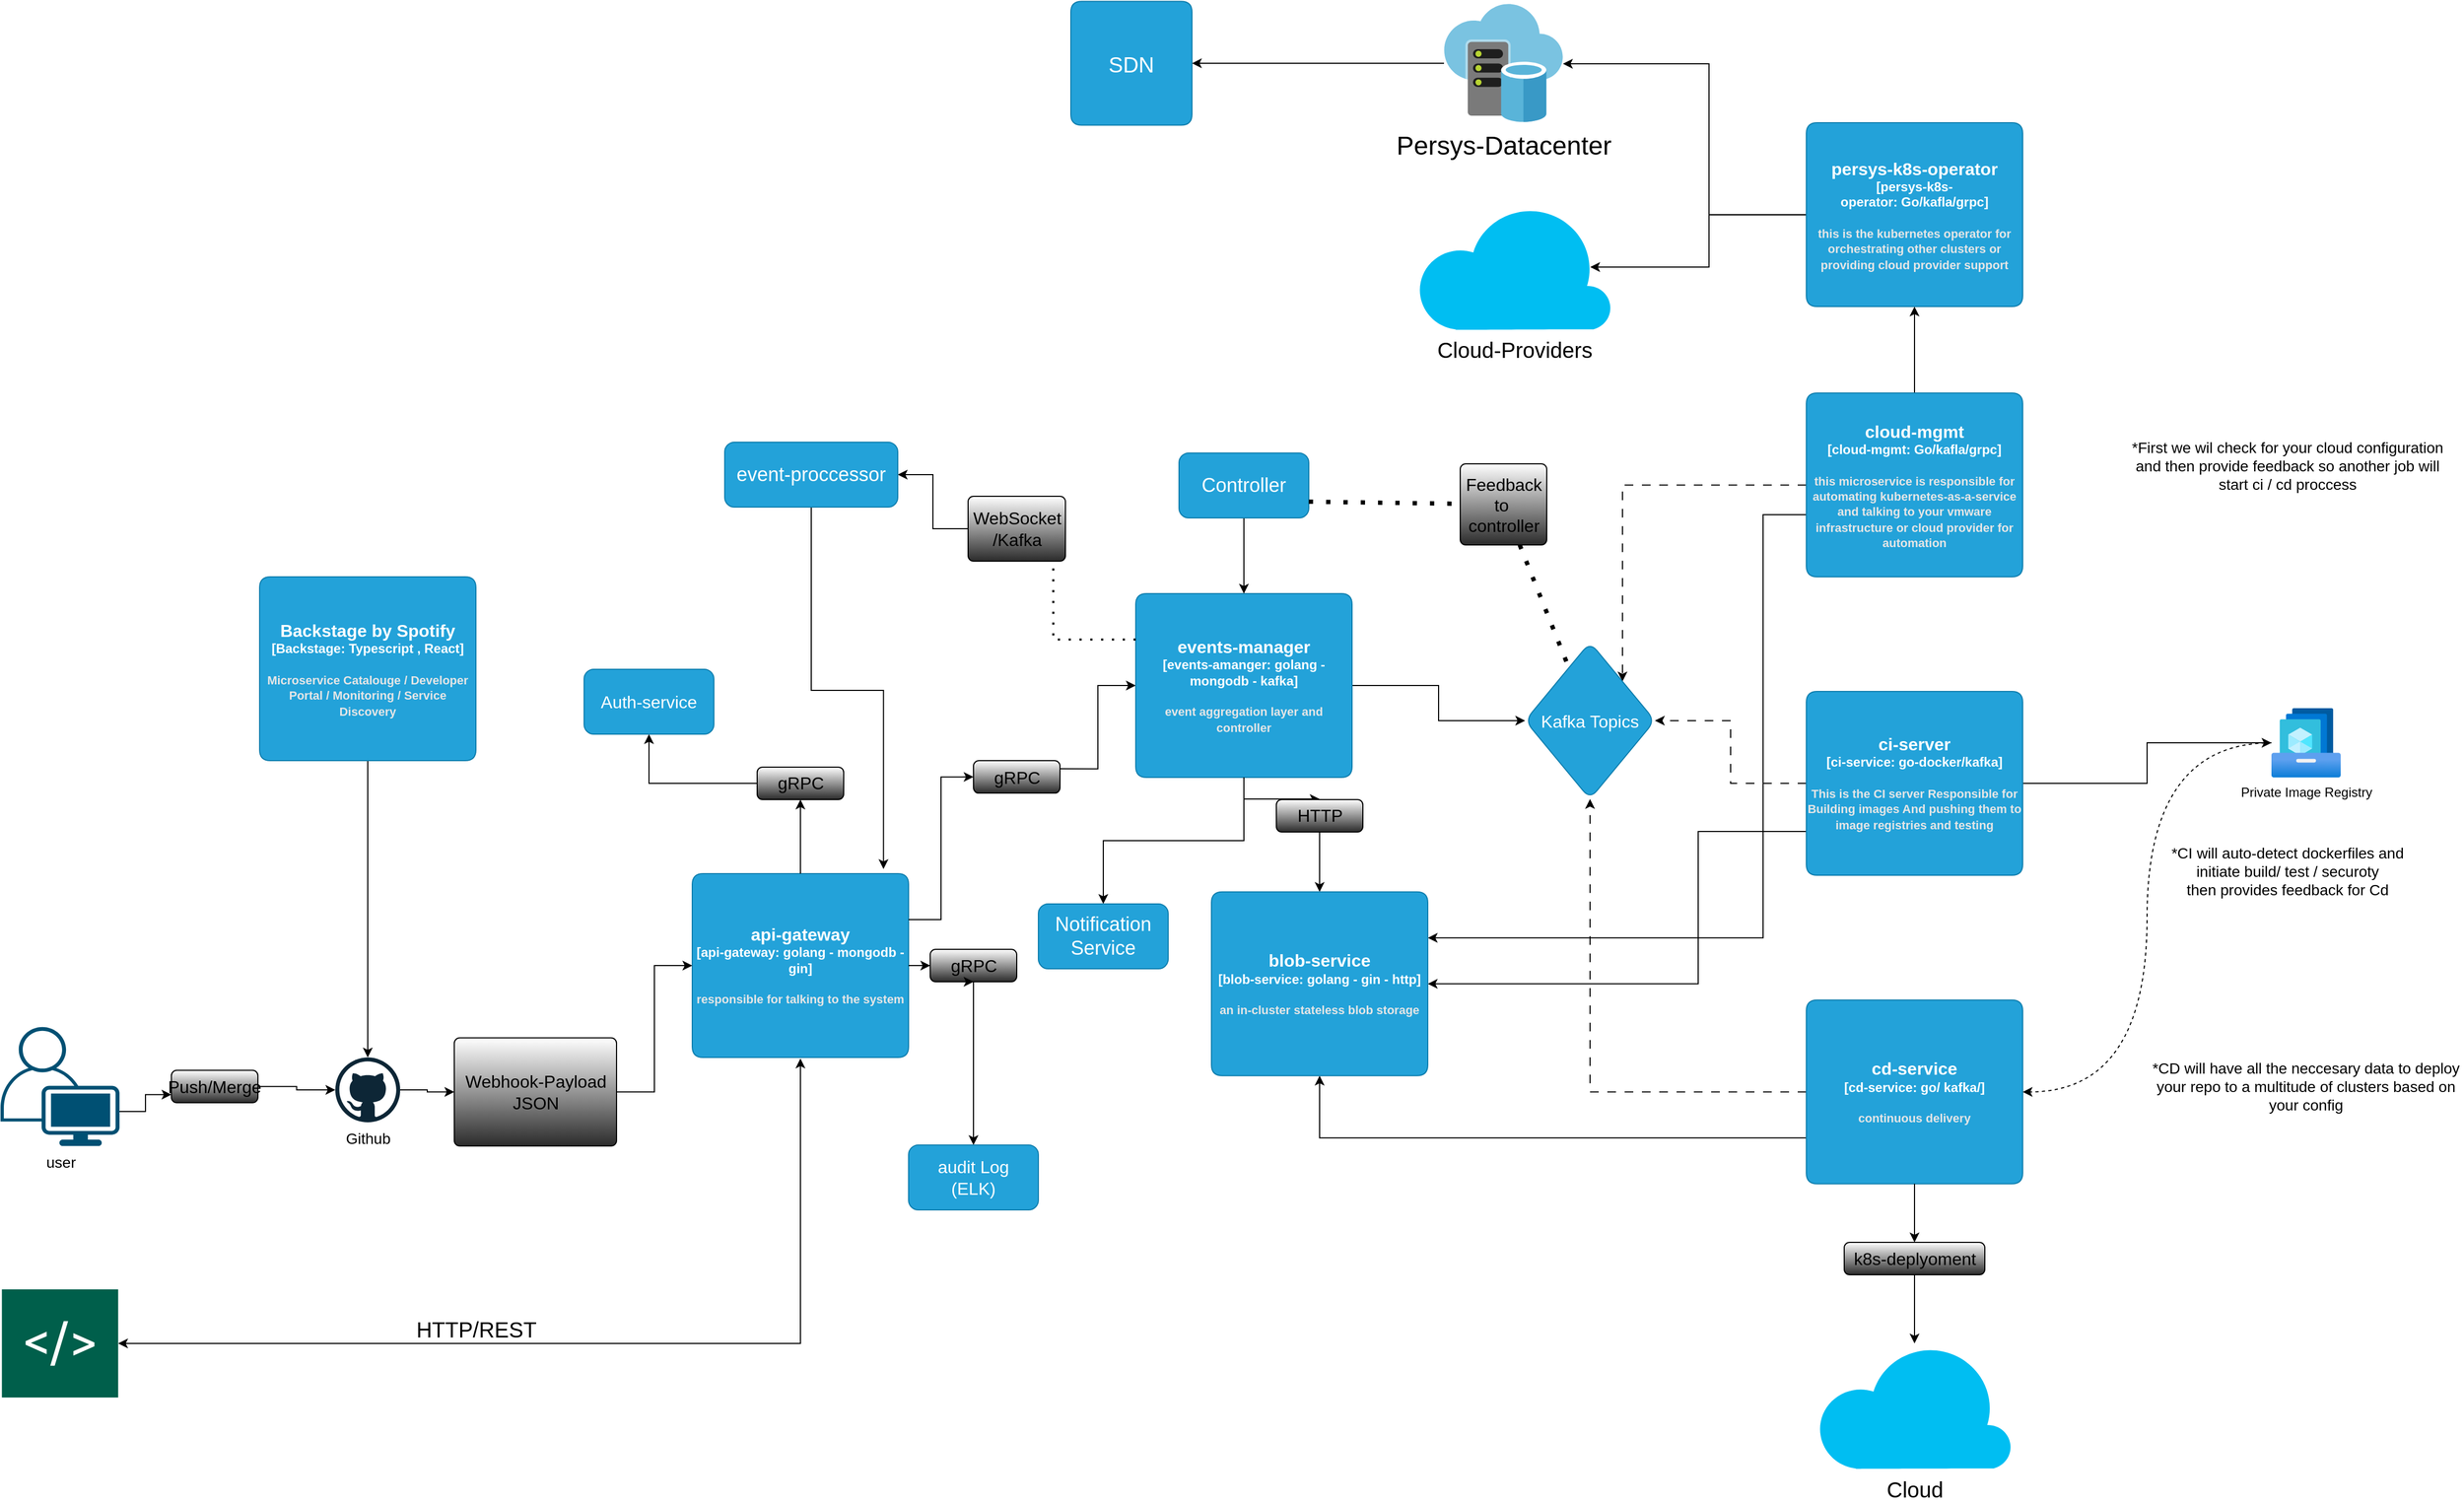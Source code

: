 <mxfile version="21.2.9" type="device">
  <diagram id="WI9T0HZ2pTsCkuznbFz-" name="Page-1">
    <mxGraphModel dx="2605" dy="1518" grid="1" gridSize="10" guides="1" tooltips="1" connect="1" arrows="1" fold="1" page="1" pageScale="1" pageWidth="2336" pageHeight="1654" background="none" math="0" shadow="0">
      <root>
        <mxCell id="0" />
        <mxCell id="1" parent="0" />
        <mxCell id="74" value="&lt;font style=&quot;font-size: 20px&quot;&gt;Cloud&lt;/font&gt;" style="verticalLabelPosition=bottom;html=1;verticalAlign=top;align=center;strokeColor=none;fillColor=#00BEF2;shape=mxgraph.azure.cloud;fontSize=15;" parent="1" vertex="1">
          <mxGeometry x="1720" y="1293.5" width="180" height="116" as="geometry" />
        </mxCell>
        <mxCell id="y9RzSom0SDrukG8L002s-198" style="edgeStyle=orthogonalEdgeStyle;rounded=0;orthogonalLoop=1;jettySize=auto;html=1;exitX=1;exitY=0.71;exitDx=0;exitDy=0;exitPerimeter=0;entryX=0;entryY=0.75;entryDx=0;entryDy=0;fontSize=24;" parent="1" source="2" target="30" edge="1">
          <mxGeometry relative="1" as="geometry" />
        </mxCell>
        <mxCell id="2" value="&lt;font style=&quot;font-size: 14px&quot;&gt;user&lt;/font&gt;" style="points=[[0.35,0,0],[0.98,0.51,0],[1,0.71,0],[0.67,1,0],[0,0.795,0],[0,0.65,0]];verticalLabelPosition=bottom;sketch=0;html=1;verticalAlign=top;aspect=fixed;align=center;pointerEvents=1;shape=mxgraph.cisco19.user;fillColor=#005073;strokeColor=none;" parent="1" vertex="1">
          <mxGeometry x="40.5" y="1000.9" width="110" height="110" as="geometry" />
        </mxCell>
        <mxCell id="3" value="Github&lt;br&gt;" style="dashed=0;outlineConnect=0;html=1;align=center;labelPosition=center;verticalLabelPosition=bottom;verticalAlign=top;shape=mxgraph.weblogos.github;fontSize=14;" parent="1" vertex="1">
          <mxGeometry x="350" y="1029" width="60" height="60" as="geometry" />
        </mxCell>
        <mxCell id="rCrPeNMefCEBVP25DHqw-241" style="edgeStyle=orthogonalEdgeStyle;rounded=0;orthogonalLoop=1;jettySize=auto;html=1;dashed=1;dashPattern=8 8;" edge="1" parent="1" source="11" target="rCrPeNMefCEBVP25DHqw-215">
          <mxGeometry relative="1" as="geometry" />
        </mxCell>
        <mxCell id="rCrPeNMefCEBVP25DHqw-247" style="edgeStyle=orthogonalEdgeStyle;rounded=0;orthogonalLoop=1;jettySize=auto;html=1;exitX=0;exitY=0.75;exitDx=0;exitDy=0;exitPerimeter=0;entryX=0.5;entryY=1;entryDx=0;entryDy=0;entryPerimeter=0;" edge="1" parent="1" source="11" target="rCrPeNMefCEBVP25DHqw-217">
          <mxGeometry relative="1" as="geometry" />
        </mxCell>
        <mxCell id="rCrPeNMefCEBVP25DHqw-269" style="edgeStyle=orthogonalEdgeStyle;rounded=0;orthogonalLoop=1;jettySize=auto;html=1;" edge="1" parent="1" source="rCrPeNMefCEBVP25DHqw-270" target="74">
          <mxGeometry relative="1" as="geometry" />
        </mxCell>
        <object placeholders="1" c4Type="cd-service" c4Container="cd-service" c4Technology="go/ kafka/" c4Description="continuous delivery" label="&lt;font style=&quot;font-size: 16px&quot;&gt;&lt;b&gt;%c4Type%&lt;/font&gt;&lt;div&gt;[%c4Container%:&amp;nbsp;%c4Technology%]&lt;/div&gt;&lt;br&gt;&lt;div&gt;&lt;font style=&quot;font-size: 11px&quot;&gt;&lt;font color=&quot;#E6E6E6&quot;&gt;%c4Description%&lt;/font&gt;&lt;/div&gt;" id="11">
          <mxCell style="shape=hexagon;size=-200;perimeter=hexagonPerimeter2;whiteSpace=wrap;html=1;fixedSize=1;rounded=1;labelBackgroundColor=none;fillColor=#23A2D9;fontSize=12;fontColor=#ffffff;align=center;strokeColor=#0E7DAD;metaEdit=1;points=[[0.5,0,0],[1,0.25,0],[1,0.5,0],[1,0.75,0],[0.5,1,0],[0,0.75,0],[0,0.5,0],[0,0.25,0]];resizable=0;" parent="1" vertex="1">
            <mxGeometry x="1710" y="975.9" width="200" height="170" as="geometry" />
          </mxCell>
        </object>
        <mxCell id="rCrPeNMefCEBVP25DHqw-253" style="rounded=0;orthogonalLoop=1;jettySize=auto;html=1;entryX=1;entryY=0.5;entryDx=0;entryDy=0;entryPerimeter=0;edgeStyle=orthogonalEdgeStyle;elbow=vertical;curved=1;dashed=1;" edge="1" parent="1" source="14" target="11">
          <mxGeometry relative="1" as="geometry" />
        </mxCell>
        <mxCell id="14" value="Private Image Registry" style="aspect=fixed;html=1;points=[];align=center;image;fontSize=12;image=img/lib/azure2/compute/Shared_Image_Galleries.svg;" parent="1" vertex="1">
          <mxGeometry x="2140" y="706" width="64" height="64" as="geometry" />
        </mxCell>
        <mxCell id="rCrPeNMefCEBVP25DHqw-192" value="" style="edgeStyle=orthogonalEdgeStyle;rounded=0;orthogonalLoop=1;jettySize=auto;html=1;entryX=0.5;entryY=1;entryDx=0;entryDy=0;" edge="1" parent="1" source="rCrPeNMefCEBVP25DHqw-201" target="rCrPeNMefCEBVP25DHqw-193">
          <mxGeometry relative="1" as="geometry">
            <mxPoint x="780" y="779" as="targetPoint" />
          </mxGeometry>
        </mxCell>
        <mxCell id="rCrPeNMefCEBVP25DHqw-196" value="" style="edgeStyle=orthogonalEdgeStyle;rounded=0;orthogonalLoop=1;jettySize=auto;html=1;" edge="1" parent="1" source="rCrPeNMefCEBVP25DHqw-203" target="rCrPeNMefCEBVP25DHqw-195">
          <mxGeometry relative="1" as="geometry" />
        </mxCell>
        <mxCell id="rCrPeNMefCEBVP25DHqw-198" style="edgeStyle=orthogonalEdgeStyle;rounded=0;orthogonalLoop=1;jettySize=auto;html=1;exitX=1;exitY=0.25;exitDx=0;exitDy=0;exitPerimeter=0;entryX=0;entryY=0.5;entryDx=0;entryDy=0;entryPerimeter=0;" edge="1" parent="1" source="rCrPeNMefCEBVP25DHqw-199" target="rCrPeNMefCEBVP25DHqw-190">
          <mxGeometry relative="1" as="geometry" />
        </mxCell>
        <object placeholders="1" c4Type="api-gateway" c4Container="api-gateway" c4Technology="golang - mongodb - gin" c4Description="responsible for talking to the system " label="&lt;font style=&quot;font-size: 16px&quot;&gt;&lt;b&gt;%c4Type%&lt;/font&gt;&lt;div&gt;[%c4Container%:&amp;nbsp;%c4Technology%]&lt;/div&gt;&lt;br&gt;&lt;div&gt;&lt;font style=&quot;font-size: 11px&quot;&gt;&lt;font color=&quot;#E6E6E6&quot;&gt;%c4Description%&lt;/font&gt;&lt;/div&gt;" id="22">
          <mxCell style="shape=hexagon;size=-110;perimeter=hexagonPerimeter2;whiteSpace=wrap;html=1;fixedSize=1;rounded=1;labelBackgroundColor=none;fillColor=#23A2D9;fontSize=12;fontColor=#ffffff;align=center;strokeColor=#0E7DAD;metaEdit=1;points=[[0.5,0,0],[1,0.25,0],[1,0.5,0],[1,0.75,0],[0.5,1,0],[0,0.75,0],[0,0.5,0],[0,0.25,0]];resizable=0;" parent="1" vertex="1">
            <mxGeometry x="680" y="859" width="200" height="170" as="geometry" />
          </mxCell>
        </object>
        <mxCell id="rCrPeNMefCEBVP25DHqw-240" style="edgeStyle=orthogonalEdgeStyle;rounded=0;orthogonalLoop=1;jettySize=auto;html=1;dashed=1;dashPattern=8 8;" edge="1" parent="1" source="24" target="rCrPeNMefCEBVP25DHqw-215">
          <mxGeometry relative="1" as="geometry" />
        </mxCell>
        <mxCell id="rCrPeNMefCEBVP25DHqw-248" style="edgeStyle=orthogonalEdgeStyle;rounded=0;orthogonalLoop=1;jettySize=auto;html=1;exitX=0;exitY=0.5;exitDx=0;exitDy=0;exitPerimeter=0;entryX=1;entryY=0.5;entryDx=0;entryDy=0;entryPerimeter=0;" edge="1" parent="1" source="24" target="rCrPeNMefCEBVP25DHqw-217">
          <mxGeometry relative="1" as="geometry">
            <Array as="points">
              <mxPoint x="1710" y="820" />
              <mxPoint x="1610" y="820" />
              <mxPoint x="1610" y="961" />
            </Array>
          </mxGeometry>
        </mxCell>
        <mxCell id="rCrPeNMefCEBVP25DHqw-250" style="edgeStyle=orthogonalEdgeStyle;rounded=0;orthogonalLoop=1;jettySize=auto;html=1;" edge="1" parent="1" source="24" target="14">
          <mxGeometry relative="1" as="geometry" />
        </mxCell>
        <object placeholders="1" c4Type="ci-server" c4Container="ci-service" c4Technology="go-docker/kafka" c4Description="This is the CI server Responsible for Building images And pushing them to image registries and testing" label="&lt;font style=&quot;font-size: 16px&quot;&gt;&lt;b&gt;%c4Type%&lt;/font&gt;&lt;div&gt;[%c4Container%:&amp;nbsp;%c4Technology%]&lt;/div&gt;&lt;br&gt;&lt;div&gt;&lt;font style=&quot;font-size: 11px&quot;&gt;&lt;font color=&quot;#E6E6E6&quot;&gt;%c4Description%&lt;/font&gt;&lt;/div&gt;" id="24">
          <mxCell style="shape=hexagon;size=-240;perimeter=hexagonPerimeter2;whiteSpace=wrap;html=1;fixedSize=1;rounded=1;labelBackgroundColor=none;fillColor=#23A2D9;fontSize=12;fontColor=#ffffff;align=center;strokeColor=#0E7DAD;metaEdit=1;points=[[0.5,0,0],[1,0.25,0],[1,0.5,0],[1,0.75,0],[0.5,1,0],[0,0.75,0],[0,0.5,0],[0,0.25,0]];resizable=0;" parent="1" vertex="1">
            <mxGeometry x="1710" y="690.45" width="200" height="170" as="geometry" />
          </mxCell>
        </object>
        <mxCell id="rCrPeNMefCEBVP25DHqw-229" value="" style="edgeStyle=orthogonalEdgeStyle;rounded=0;orthogonalLoop=1;jettySize=auto;html=1;" edge="1" parent="1" source="30" target="3">
          <mxGeometry relative="1" as="geometry" />
        </mxCell>
        <mxCell id="30" value="&lt;font style=&quot;font-size: 16px&quot;&gt;Push/Merge&lt;/font&gt;" style="html=1;rounded=1;absoluteArcSize=1;arcSize=10;gradientColor=#2B2B2B;" parent="1" vertex="1">
          <mxGeometry x="198.45" y="1040.9" width="80" height="30" as="geometry" />
        </mxCell>
        <mxCell id="rCrPeNMefCEBVP25DHqw-238" style="edgeStyle=orthogonalEdgeStyle;rounded=0;orthogonalLoop=1;jettySize=auto;html=1;entryX=1;entryY=0;entryDx=0;entryDy=0;dashed=1;dashPattern=8 8;" edge="1" parent="1" source="68" target="rCrPeNMefCEBVP25DHqw-215">
          <mxGeometry relative="1" as="geometry" />
        </mxCell>
        <mxCell id="rCrPeNMefCEBVP25DHqw-249" style="edgeStyle=orthogonalEdgeStyle;rounded=0;orthogonalLoop=1;jettySize=auto;html=1;exitX=0;exitY=0.75;exitDx=0;exitDy=0;exitPerimeter=0;entryX=1;entryY=0.25;entryDx=0;entryDy=0;entryPerimeter=0;" edge="1" parent="1" source="68" target="rCrPeNMefCEBVP25DHqw-217">
          <mxGeometry relative="1" as="geometry">
            <Array as="points">
              <mxPoint x="1670" y="527" />
              <mxPoint x="1670" y="918" />
            </Array>
          </mxGeometry>
        </mxCell>
        <mxCell id="rCrPeNMefCEBVP25DHqw-259" value="" style="edgeStyle=orthogonalEdgeStyle;rounded=0;orthogonalLoop=1;jettySize=auto;html=1;" edge="1" parent="1" source="68" target="rCrPeNMefCEBVP25DHqw-258">
          <mxGeometry relative="1" as="geometry" />
        </mxCell>
        <object placeholders="1" c4Type="cloud-mgmt" c4Container="cloud-mgmt" c4Technology="Go/kafla/grpc" c4Description="this microservice is responsible for automating kubernetes-as-a-service and talking to your vmware infrastructure or cloud provider for automation" label="&lt;font style=&quot;font-size: 16px&quot;&gt;&lt;b&gt;%c4Type%&lt;/font&gt;&lt;div&gt;[%c4Container%:&amp;nbsp;%c4Technology%]&lt;/div&gt;&lt;br&gt;&lt;div&gt;&lt;font style=&quot;font-size: 11px&quot;&gt;&lt;font color=&quot;#E6E6E6&quot;&gt;%c4Description%&lt;/font&gt;&lt;/div&gt;" github-repo="https://github.com/miladhzzzz/milx-cloud-api/theye" id="68">
          <mxCell style="shape=hexagon;size=-270.0;perimeter=hexagonPerimeter2;whiteSpace=wrap;html=1;fixedSize=1;rounded=1;labelBackgroundColor=none;fillColor=#23A2D9;fontSize=12;fontColor=#ffffff;align=center;strokeColor=#0E7DAD;metaEdit=1;points=[[0.5,0,0],[1,0.25,0],[1,0.5,0],[1,0.75,0],[0.5,1,0],[0,0.75,0],[0,0.5,0],[0,0.25,0]];resizable=0;" parent="1" vertex="1">
            <mxGeometry x="1710" y="414.55" width="200" height="170" as="geometry" />
          </mxCell>
        </object>
        <mxCell id="147" value="CLI-client&lt;br&gt;Shipper-CLI" style="sketch=0;pointerEvents=1;shadow=0;dashed=0;html=1;strokeColor=none;fillColor=#005F4B;labelPosition=center;verticalLabelPosition=bottom;verticalAlign=top;align=center;outlineConnect=0;shape=mxgraph.veeam2.command_line;labelBackgroundColor=none;fontSize=20;fontColor=#FFFFFF;" parent="1" vertex="1">
          <mxGeometry x="41.75" y="1243.5" width="107.5" height="100" as="geometry" />
        </mxCell>
        <mxCell id="rCrPeNMefCEBVP25DHqw-233" value="" style="edgeStyle=orthogonalEdgeStyle;rounded=0;orthogonalLoop=1;jettySize=auto;html=1;" edge="1" parent="1" source="150" target="3">
          <mxGeometry relative="1" as="geometry">
            <mxPoint x="380" y="889.55" as="targetPoint" />
          </mxGeometry>
        </mxCell>
        <object placeholders="1" c4Type="Backstage by Spotify" c4Container="Backstage" c4Technology="Typescript , React" c4Description="Microservice Catalouge / Developer Portal / Monitoring / Service Discovery" label="&lt;font style=&quot;font-size: 16px&quot;&gt;&lt;b&gt;%c4Type%&lt;/font&gt;&lt;div&gt;[%c4Container%:&amp;nbsp;%c4Technology%]&lt;/div&gt;&lt;br&gt;&lt;div&gt;&lt;font style=&quot;font-size: 11px&quot;&gt;&lt;font color=&quot;#E6E6E6&quot;&gt;%c4Description%&lt;/font&gt;&lt;/div&gt;" github-repo="https://github.com/spotify/backstage" id="150">
          <mxCell style="shape=hexagon;size=-190;perimeter=hexagonPerimeter2;whiteSpace=wrap;html=1;fixedSize=1;rounded=1;labelBackgroundColor=none;fillColor=#23A2D9;fontSize=12;fontColor=#ffffff;align=center;strokeColor=#0E7DAD;metaEdit=1;points=[[0.5,0,0],[1,0.25,0],[1,0.5,0],[1,0.75,0],[0.5,1,0],[0,0.75,0],[0,0.5,0],[0,0.25,0]];resizable=0;" parent="1" vertex="1">
            <mxGeometry x="280" y="584.55" width="200" height="170" as="geometry" />
          </mxCell>
        </object>
        <mxCell id="188" value="&lt;font style=&quot;font-size: 20px&quot;&gt;SDN&lt;/font&gt;" style="shape=hexagon;size=-278;perimeter=hexagonPerimeter2;whiteSpace=wrap;html=1;fixedSize=1;rounded=1;labelBackgroundColor=none;fillColor=#23A2D9;fontSize=12;fontColor=#ffffff;align=center;strokeColor=#0E7DAD;metaEdit=1;points=[[0.5,0,0],[1,0.25,0],[1,0.5,0],[1,0.75,0],[0.5,1,0],[0,0.75,0],[0,0.5,0],[0,0.25,0]];resizable=0;" parent="1" vertex="1">
          <mxGeometry x="1030" y="52.3" width="112" height="114.5" as="geometry" />
        </mxCell>
        <mxCell id="rCrPeNMefCEBVP25DHqw-261" style="edgeStyle=orthogonalEdgeStyle;rounded=0;orthogonalLoop=1;jettySize=auto;html=1;" edge="1" parent="1" source="y9RzSom0SDrukG8L002s-189" target="188">
          <mxGeometry relative="1" as="geometry" />
        </mxCell>
        <mxCell id="y9RzSom0SDrukG8L002s-189" value="&lt;font style=&quot;font-size: 24px;&quot;&gt;Persys-Datacenter&lt;/font&gt;" style="sketch=0;aspect=fixed;html=1;points=[];align=center;image;fontSize=12;image=img/lib/mscae/Virtual_Datacenter.svg;" parent="1" vertex="1">
          <mxGeometry x="1375" y="54.55" width="110" height="110" as="geometry" />
        </mxCell>
        <mxCell id="rCrPeNMefCEBVP25DHqw-218" value="" style="edgeStyle=orthogonalEdgeStyle;rounded=0;orthogonalLoop=1;jettySize=auto;html=1;" edge="1" parent="1" source="rCrPeNMefCEBVP25DHqw-219" target="rCrPeNMefCEBVP25DHqw-217">
          <mxGeometry relative="1" as="geometry" />
        </mxCell>
        <mxCell id="rCrPeNMefCEBVP25DHqw-228" style="edgeStyle=orthogonalEdgeStyle;rounded=0;orthogonalLoop=1;jettySize=auto;html=1;entryX=0;entryY=0.5;entryDx=0;entryDy=0;" edge="1" parent="1" source="rCrPeNMefCEBVP25DHqw-190" target="rCrPeNMefCEBVP25DHqw-215">
          <mxGeometry relative="1" as="geometry" />
        </mxCell>
        <mxCell id="rCrPeNMefCEBVP25DHqw-278" value="" style="edgeStyle=orthogonalEdgeStyle;rounded=0;orthogonalLoop=1;jettySize=auto;html=1;" edge="1" parent="1" source="rCrPeNMefCEBVP25DHqw-190" target="rCrPeNMefCEBVP25DHqw-277">
          <mxGeometry relative="1" as="geometry" />
        </mxCell>
        <object placeholders="1" c4Type="events-manager" c4Container="events-amanger" c4Technology="golang - mongodb - kafka" c4Description="event aggregation layer and controller" label="&lt;font style=&quot;font-size: 16px&quot;&gt;&lt;b&gt;%c4Type%&lt;/font&gt;&lt;div&gt;[%c4Container%:&amp;nbsp;%c4Technology%]&lt;/div&gt;&lt;br&gt;&lt;div&gt;&lt;font style=&quot;font-size: 11px&quot;&gt;&lt;font color=&quot;#E6E6E6&quot;&gt;%c4Description%&lt;/font&gt;&lt;/div&gt;" id="rCrPeNMefCEBVP25DHqw-190">
          <mxCell style="shape=hexagon;size=-110;perimeter=hexagonPerimeter2;whiteSpace=wrap;html=1;fixedSize=1;rounded=1;labelBackgroundColor=none;fillColor=#23A2D9;fontSize=12;fontColor=#ffffff;align=center;strokeColor=#0E7DAD;metaEdit=1;points=[[0.5,0,0],[1,0.25,0],[1,0.5,0],[1,0.75,0],[0.5,1,0],[0,0.75,0],[0,0.5,0],[0,0.25,0]];resizable=0;" vertex="1" parent="1">
            <mxGeometry x="1090" y="600.0" width="200" height="170" as="geometry" />
          </mxCell>
        </object>
        <mxCell id="rCrPeNMefCEBVP25DHqw-193" value="&lt;font size=&quot;3&quot;&gt;Auth-service&lt;/font&gt;" style="whiteSpace=wrap;html=1;fillColor=#23A2D9;strokeColor=#0E7DAD;fontColor=#ffffff;rounded=1;labelBackgroundColor=none;" vertex="1" parent="1">
          <mxGeometry x="580" y="670" width="120" height="60" as="geometry" />
        </mxCell>
        <mxCell id="rCrPeNMefCEBVP25DHqw-195" value="&lt;font size=&quot;3&quot;&gt;audit Log&lt;br&gt;(ELK)&lt;br&gt;&lt;/font&gt;" style="whiteSpace=wrap;html=1;fillColor=#23A2D9;strokeColor=#0E7DAD;fontColor=#ffffff;rounded=1;labelBackgroundColor=none;" vertex="1" parent="1">
          <mxGeometry x="880" y="1110" width="120" height="60" as="geometry" />
        </mxCell>
        <mxCell id="rCrPeNMefCEBVP25DHqw-200" value="" style="edgeStyle=orthogonalEdgeStyle;rounded=0;orthogonalLoop=1;jettySize=auto;html=1;exitX=1;exitY=0.25;exitDx=0;exitDy=0;exitPerimeter=0;entryX=0;entryY=0.5;entryDx=0;entryDy=0;entryPerimeter=0;" edge="1" parent="1" source="22" target="rCrPeNMefCEBVP25DHqw-199">
          <mxGeometry relative="1" as="geometry">
            <mxPoint x="880" y="902" as="sourcePoint" />
            <mxPoint x="1090" y="685" as="targetPoint" />
          </mxGeometry>
        </mxCell>
        <mxCell id="rCrPeNMefCEBVP25DHqw-199" value="&lt;span style=&quot;font-size: 16px;&quot;&gt;gRPC&lt;/span&gt;" style="html=1;rounded=1;absoluteArcSize=1;arcSize=10;gradientColor=#2B2B2B;" vertex="1" parent="1">
          <mxGeometry x="940" y="754.55" width="80" height="30" as="geometry" />
        </mxCell>
        <mxCell id="rCrPeNMefCEBVP25DHqw-202" value="" style="edgeStyle=orthogonalEdgeStyle;rounded=0;orthogonalLoop=1;jettySize=auto;html=1;entryX=0.5;entryY=1;entryDx=0;entryDy=0;" edge="1" parent="1" source="22" target="rCrPeNMefCEBVP25DHqw-201">
          <mxGeometry relative="1" as="geometry">
            <mxPoint x="780" y="859" as="sourcePoint" />
            <mxPoint x="780" y="724" as="targetPoint" />
          </mxGeometry>
        </mxCell>
        <mxCell id="rCrPeNMefCEBVP25DHqw-201" value="&lt;span style=&quot;font-size: 16px;&quot;&gt;gRPC&lt;/span&gt;" style="html=1;rounded=1;absoluteArcSize=1;arcSize=10;gradientColor=#2B2B2B;" vertex="1" parent="1">
          <mxGeometry x="740" y="760.45" width="80" height="30" as="geometry" />
        </mxCell>
        <mxCell id="rCrPeNMefCEBVP25DHqw-204" value="" style="edgeStyle=orthogonalEdgeStyle;rounded=0;orthogonalLoop=1;jettySize=auto;html=1;" edge="1" parent="1" source="22" target="rCrPeNMefCEBVP25DHqw-203">
          <mxGeometry relative="1" as="geometry">
            <mxPoint x="880" y="944" as="sourcePoint" />
            <mxPoint x="1000" y="944" as="targetPoint" />
          </mxGeometry>
        </mxCell>
        <mxCell id="rCrPeNMefCEBVP25DHqw-203" value="&lt;span style=&quot;font-size: 16px;&quot;&gt;gRPC&lt;/span&gt;" style="html=1;rounded=1;absoluteArcSize=1;arcSize=10;gradientColor=#2B2B2B;" vertex="1" parent="1">
          <mxGeometry x="900" y="929" width="80" height="30" as="geometry" />
        </mxCell>
        <mxCell id="rCrPeNMefCEBVP25DHqw-205" style="edgeStyle=orthogonalEdgeStyle;rounded=0;orthogonalLoop=1;jettySize=auto;html=1;exitX=0.25;exitY=1;exitDx=0;exitDy=0;entryX=0.5;entryY=1;entryDx=0;entryDy=0;" edge="1" parent="1" source="rCrPeNMefCEBVP25DHqw-203" target="rCrPeNMefCEBVP25DHqw-203">
          <mxGeometry relative="1" as="geometry" />
        </mxCell>
        <mxCell id="rCrPeNMefCEBVP25DHqw-210" value="&lt;font style=&quot;font-size: 20px&quot;&gt;HTTP/REST&lt;br&gt;&lt;/font&gt;" style="edgeLabel;html=1;align=center;verticalAlign=middle;resizable=0;points=[];fontSize=15;" vertex="1" connectable="0" parent="1">
          <mxGeometry x="480.0" y="1280.002" as="geometry" />
        </mxCell>
        <mxCell id="rCrPeNMefCEBVP25DHqw-236" value="" style="edgeStyle=orthogonalEdgeStyle;rounded=0;orthogonalLoop=1;jettySize=auto;html=1;" edge="1" parent="1" source="rCrPeNMefCEBVP25DHqw-211" target="rCrPeNMefCEBVP25DHqw-190">
          <mxGeometry relative="1" as="geometry" />
        </mxCell>
        <mxCell id="rCrPeNMefCEBVP25DHqw-211" value="&lt;font style=&quot;font-size: 18px;&quot;&gt;Controller&lt;/font&gt;" style="whiteSpace=wrap;html=1;fillColor=#23A2D9;strokeColor=#0E7DAD;fontColor=#ffffff;rounded=1;labelBackgroundColor=none;" vertex="1" parent="1">
          <mxGeometry x="1130" y="470.0" width="120" height="60" as="geometry" />
        </mxCell>
        <mxCell id="rCrPeNMefCEBVP25DHqw-215" value="&lt;font size=&quot;3&quot;&gt;Kafka Topics&lt;/font&gt;" style="rhombus;whiteSpace=wrap;html=1;fillColor=#23A2D9;strokeColor=#0E7DAD;fontColor=#ffffff;rounded=1;labelBackgroundColor=none;" vertex="1" parent="1">
          <mxGeometry x="1450" y="645" width="120" height="145" as="geometry" />
        </mxCell>
        <object placeholders="1" c4Type="blob-service" c4Container="blob-service" c4Technology="golang - gin - http" c4Description="an in-cluster stateless blob storage" label="&lt;font style=&quot;font-size: 16px&quot;&gt;&lt;b&gt;%c4Type%&lt;/font&gt;&lt;div&gt;[%c4Container%:&amp;nbsp;%c4Technology%]&lt;/div&gt;&lt;br&gt;&lt;div&gt;&lt;font style=&quot;font-size: 11px&quot;&gt;&lt;font color=&quot;#E6E6E6&quot;&gt;%c4Description%&lt;/font&gt;&lt;/div&gt;" id="rCrPeNMefCEBVP25DHqw-217">
          <mxCell style="shape=hexagon;size=-110;perimeter=hexagonPerimeter2;whiteSpace=wrap;html=1;fixedSize=1;rounded=1;labelBackgroundColor=none;fillColor=#23A2D9;fontSize=12;fontColor=#ffffff;align=center;strokeColor=#0E7DAD;metaEdit=1;points=[[0.5,0,0],[1,0.25,0],[1,0.5,0],[1,0.75,0],[0.5,1,0],[0,0.75,0],[0,0.5,0],[0,0.25,0]];resizable=0;" vertex="1" parent="1">
            <mxGeometry x="1160" y="875.9" width="200" height="170" as="geometry" />
          </mxCell>
        </object>
        <mxCell id="rCrPeNMefCEBVP25DHqw-220" value="" style="edgeStyle=orthogonalEdgeStyle;rounded=0;orthogonalLoop=1;jettySize=auto;html=1;" edge="1" parent="1" source="rCrPeNMefCEBVP25DHqw-190" target="rCrPeNMefCEBVP25DHqw-219">
          <mxGeometry relative="1" as="geometry">
            <mxPoint x="1190" y="770" as="sourcePoint" />
            <mxPoint x="1360" y="844" as="targetPoint" />
          </mxGeometry>
        </mxCell>
        <mxCell id="rCrPeNMefCEBVP25DHqw-219" value="&lt;span style=&quot;font-size: 16px;&quot;&gt;HTTP&lt;/span&gt;" style="html=1;rounded=1;absoluteArcSize=1;arcSize=10;gradientColor=#2B2B2B;" vertex="1" parent="1">
          <mxGeometry x="1220" y="790.45" width="80" height="30" as="geometry" />
        </mxCell>
        <mxCell id="rCrPeNMefCEBVP25DHqw-225" value="" style="endArrow=none;dashed=1;html=1;dashPattern=1 3;strokeWidth=4;rounded=0;" edge="1" parent="1" source="rCrPeNMefCEBVP25DHqw-226" target="rCrPeNMefCEBVP25DHqw-215">
          <mxGeometry width="50" height="50" relative="1" as="geometry">
            <mxPoint x="1290" y="630" as="sourcePoint" />
            <mxPoint x="1460" y="630" as="targetPoint" />
          </mxGeometry>
        </mxCell>
        <mxCell id="rCrPeNMefCEBVP25DHqw-227" value="" style="endArrow=none;dashed=1;html=1;dashPattern=1 3;strokeWidth=4;rounded=0;exitX=1;exitY=0.75;exitDx=0;exitDy=0;" edge="1" parent="1" source="rCrPeNMefCEBVP25DHqw-211" target="rCrPeNMefCEBVP25DHqw-226">
          <mxGeometry width="50" height="50" relative="1" as="geometry">
            <mxPoint x="1290" y="630" as="sourcePoint" />
            <mxPoint x="1460" y="630" as="targetPoint" />
          </mxGeometry>
        </mxCell>
        <mxCell id="rCrPeNMefCEBVP25DHqw-226" value="&lt;span style=&quot;font-size: 16px;&quot;&gt;Feedback&lt;br&gt;to&amp;nbsp;&lt;br&gt;controller&lt;br&gt;&lt;/span&gt;" style="html=1;rounded=1;absoluteArcSize=1;arcSize=10;gradientColor=#2B2B2B;" vertex="1" parent="1">
          <mxGeometry x="1390" y="480" width="80" height="75" as="geometry" />
        </mxCell>
        <mxCell id="rCrPeNMefCEBVP25DHqw-231" value="" style="edgeStyle=orthogonalEdgeStyle;rounded=0;orthogonalLoop=1;jettySize=auto;html=1;" edge="1" parent="1" source="3" target="rCrPeNMefCEBVP25DHqw-230">
          <mxGeometry relative="1" as="geometry">
            <mxPoint x="690" y="850" as="targetPoint" />
            <mxPoint x="410" y="1059" as="sourcePoint" />
          </mxGeometry>
        </mxCell>
        <mxCell id="rCrPeNMefCEBVP25DHqw-265" style="edgeStyle=orthogonalEdgeStyle;rounded=0;orthogonalLoop=1;jettySize=auto;html=1;entryX=0;entryY=0.5;entryDx=0;entryDy=0;entryPerimeter=0;" edge="1" parent="1" source="rCrPeNMefCEBVP25DHqw-230" target="22">
          <mxGeometry relative="1" as="geometry" />
        </mxCell>
        <mxCell id="rCrPeNMefCEBVP25DHqw-230" value="&lt;span style=&quot;font-size: 16px;&quot;&gt;Webhook-Payload&lt;br&gt;JSON&lt;br&gt;&lt;/span&gt;" style="html=1;rounded=1;absoluteArcSize=1;arcSize=10;gradientColor=#2B2B2B;" vertex="1" parent="1">
          <mxGeometry x="460" y="1010.9" width="150" height="100" as="geometry" />
        </mxCell>
        <mxCell id="rCrPeNMefCEBVP25DHqw-244" value="" style="edgeStyle=orthogonalEdgeStyle;rounded=0;orthogonalLoop=1;jettySize=auto;html=1;exitX=0;exitY=0.25;exitDx=0;exitDy=0;exitPerimeter=0;entryX=0.875;entryY=0.018;entryDx=0;entryDy=0;entryPerimeter=0;dashed=1;dashPattern=1 4;strokeWidth=2;" edge="1" parent="1" source="rCrPeNMefCEBVP25DHqw-190" target="rCrPeNMefCEBVP25DHqw-243">
          <mxGeometry relative="1" as="geometry">
            <mxPoint x="1090" y="643" as="sourcePoint" />
            <mxPoint x="855" y="862" as="targetPoint" />
            <Array as="points" />
          </mxGeometry>
        </mxCell>
        <mxCell id="rCrPeNMefCEBVP25DHqw-267" style="edgeStyle=orthogonalEdgeStyle;rounded=0;orthogonalLoop=1;jettySize=auto;html=1;entryX=1;entryY=0.5;entryDx=0;entryDy=0;" edge="1" parent="1" source="rCrPeNMefCEBVP25DHqw-243" target="rCrPeNMefCEBVP25DHqw-263">
          <mxGeometry relative="1" as="geometry" />
        </mxCell>
        <mxCell id="rCrPeNMefCEBVP25DHqw-243" value="&lt;span style=&quot;font-size: 16px;&quot;&gt;WebSocket&lt;br&gt;/Kafka&lt;br&gt;&lt;/span&gt;" style="html=1;rounded=1;absoluteArcSize=1;arcSize=10;gradientColor=#2B2B2B;" vertex="1" parent="1">
          <mxGeometry x="935" y="510" width="90" height="60" as="geometry" />
        </mxCell>
        <mxCell id="rCrPeNMefCEBVP25DHqw-256" value="&lt;font style=&quot;font-size: 14px;&quot;&gt;*First we wil check for your cloud configuration and then provide feedback so another job will start ci / cd proccess&lt;br&gt;&lt;br&gt;&lt;/font&gt;" style="text;strokeColor=none;align=center;fillColor=none;html=1;verticalAlign=middle;whiteSpace=wrap;rounded=0;" vertex="1" parent="1">
          <mxGeometry x="2010" y="460" width="290" height="60" as="geometry" />
        </mxCell>
        <mxCell id="rCrPeNMefCEBVP25DHqw-257" value="&lt;font style=&quot;font-size: 14px;&quot;&gt;*CI will auto-detect dockerfiles and&lt;br&gt;initiate build/ test / securoty&lt;br&gt;then provides feedback for Cd&lt;br&gt;&lt;/font&gt;" style="text;strokeColor=none;align=center;fillColor=none;html=1;verticalAlign=middle;whiteSpace=wrap;rounded=0;" vertex="1" parent="1">
          <mxGeometry x="2010" y="827.0" width="290" height="60" as="geometry" />
        </mxCell>
        <mxCell id="rCrPeNMefCEBVP25DHqw-272" style="edgeStyle=orthogonalEdgeStyle;rounded=0;orthogonalLoop=1;jettySize=auto;html=1;" edge="1" parent="1" source="rCrPeNMefCEBVP25DHqw-258" target="y9RzSom0SDrukG8L002s-189">
          <mxGeometry relative="1" as="geometry">
            <Array as="points">
              <mxPoint x="1620" y="250" />
              <mxPoint x="1620" y="110" />
            </Array>
          </mxGeometry>
        </mxCell>
        <mxCell id="rCrPeNMefCEBVP25DHqw-274" style="edgeStyle=orthogonalEdgeStyle;rounded=0;orthogonalLoop=1;jettySize=auto;html=1;entryX=0.89;entryY=0.5;entryDx=0;entryDy=0;entryPerimeter=0;" edge="1" parent="1" source="rCrPeNMefCEBVP25DHqw-258" target="rCrPeNMefCEBVP25DHqw-273">
          <mxGeometry relative="1" as="geometry" />
        </mxCell>
        <object placeholders="1" c4Type="persys-k8s-operator" c4Container="persys-k8s-operator" c4Technology="Go/kafla/grpc" c4Description="this is the kubernetes operator for orchestrating other clusters or providing cloud provider support" label="&lt;font style=&quot;font-size: 16px&quot;&gt;&lt;b&gt;%c4Type%&lt;/font&gt;&lt;div&gt;[%c4Container%:&amp;nbsp;%c4Technology%]&lt;/div&gt;&lt;br&gt;&lt;div&gt;&lt;font style=&quot;font-size: 11px&quot;&gt;&lt;font color=&quot;#E6E6E6&quot;&gt;%c4Description%&lt;/font&gt;&lt;/div&gt;" github-repo="https://github.com/miladhzzzz/persys-operator-k8s" id="rCrPeNMefCEBVP25DHqw-258">
          <mxCell style="shape=hexagon;size=-270.0;perimeter=hexagonPerimeter2;whiteSpace=wrap;html=1;fixedSize=1;rounded=1;labelBackgroundColor=none;fillColor=#23A2D9;fontSize=12;fontColor=#ffffff;align=center;strokeColor=#0E7DAD;metaEdit=1;points=[[0.5,0,0],[1,0.25,0],[1,0.5,0],[1,0.75,0],[0.5,1,0],[0,0.75,0],[0,0.5,0],[0,0.25,0]];resizable=0;" vertex="1" parent="1">
            <mxGeometry x="1710" y="164.55" width="200" height="170" as="geometry" />
          </mxCell>
        </object>
        <mxCell id="rCrPeNMefCEBVP25DHqw-262" value="&lt;font style=&quot;font-size: 14px;&quot;&gt;*CD will have all the neccesary data to deploy your repo to a multitude of clusters based on your config&lt;br&gt;&lt;/font&gt;" style="text;strokeColor=none;align=center;fillColor=none;html=1;verticalAlign=middle;whiteSpace=wrap;rounded=0;" vertex="1" parent="1">
          <mxGeometry x="2027" y="1025.9" width="290" height="60" as="geometry" />
        </mxCell>
        <mxCell id="rCrPeNMefCEBVP25DHqw-268" style="edgeStyle=orthogonalEdgeStyle;rounded=0;orthogonalLoop=1;jettySize=auto;html=1;entryX=0.884;entryY=-0.025;entryDx=0;entryDy=0;entryPerimeter=0;" edge="1" parent="1" source="rCrPeNMefCEBVP25DHqw-263" target="22">
          <mxGeometry relative="1" as="geometry" />
        </mxCell>
        <mxCell id="rCrPeNMefCEBVP25DHqw-263" value="&lt;font style=&quot;font-size: 18px;&quot;&gt;event-proccessor&lt;br&gt;&lt;/font&gt;" style="whiteSpace=wrap;html=1;fillColor=#23A2D9;strokeColor=#0E7DAD;fontColor=#ffffff;rounded=1;labelBackgroundColor=none;" vertex="1" parent="1">
          <mxGeometry x="710" y="460" width="160" height="60" as="geometry" />
        </mxCell>
        <mxCell id="rCrPeNMefCEBVP25DHqw-271" value="" style="edgeStyle=orthogonalEdgeStyle;rounded=0;orthogonalLoop=1;jettySize=auto;html=1;" edge="1" parent="1" source="11" target="rCrPeNMefCEBVP25DHqw-270">
          <mxGeometry relative="1" as="geometry">
            <mxPoint x="1810" y="1146" as="sourcePoint" />
            <mxPoint x="1810" y="1294" as="targetPoint" />
          </mxGeometry>
        </mxCell>
        <mxCell id="rCrPeNMefCEBVP25DHqw-270" value="&lt;span style=&quot;font-size: 16px;&quot;&gt;k8s-deplyoment&lt;/span&gt;" style="html=1;rounded=1;absoluteArcSize=1;arcSize=10;gradientColor=#2B2B2B;" vertex="1" parent="1">
          <mxGeometry x="1745" y="1200" width="130" height="30" as="geometry" />
        </mxCell>
        <mxCell id="rCrPeNMefCEBVP25DHqw-273" value="&lt;font style=&quot;font-size: 20px&quot;&gt;Cloud-Providers&lt;/font&gt;" style="verticalLabelPosition=bottom;html=1;verticalAlign=top;align=center;strokeColor=none;fillColor=#00BEF2;shape=mxgraph.azure.cloud;fontSize=15;" vertex="1" parent="1">
          <mxGeometry x="1350" y="240" width="180" height="116" as="geometry" />
        </mxCell>
        <mxCell id="rCrPeNMefCEBVP25DHqw-277" value="&lt;font style=&quot;font-size: 18px;&quot;&gt;Notification&lt;br&gt;Service&lt;/font&gt;" style="whiteSpace=wrap;html=1;fillColor=#23A2D9;strokeColor=#0E7DAD;fontColor=#ffffff;rounded=1;labelBackgroundColor=none;" vertex="1" parent="1">
          <mxGeometry x="1000" y="887.0" width="120" height="60" as="geometry" />
        </mxCell>
        <mxCell id="rCrPeNMefCEBVP25DHqw-281" value="" style="endArrow=classic;startArrow=classic;html=1;rounded=0;edgeStyle=orthogonalEdgeStyle;" edge="1" parent="1" source="147">
          <mxGeometry width="50" height="50" relative="1" as="geometry">
            <mxPoint x="600" y="1530" as="sourcePoint" />
            <mxPoint x="780" y="1030" as="targetPoint" />
            <Array as="points">
              <mxPoint x="780" y="1293" />
            </Array>
          </mxGeometry>
        </mxCell>
      </root>
    </mxGraphModel>
  </diagram>
</mxfile>
